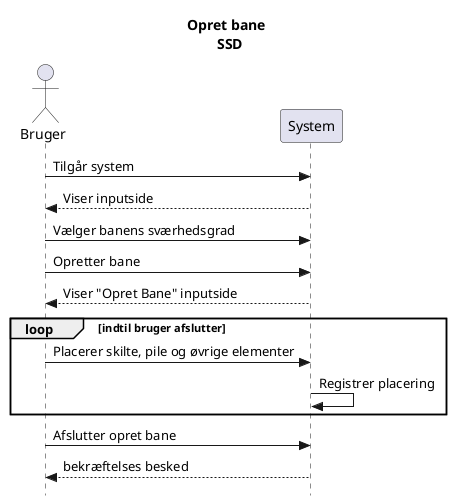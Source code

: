 @startuml Opretter Bane
title Opret bane \n SSD 
skinparam style strictuml
actor Bruger
participant System as sys

Bruger-> sys : Tilgår system
Bruger <-- sys : Viser inputside
Bruger -> sys : Vælger banens sværhedsgrad
Bruger -> sys : Opretter bane
Bruger <-- sys : Viser "Opret Bane" inputside
loop indtil bruger afslutter
Bruger -> sys : Placerer skilte, pile og øvrige elementer
sys->sys:Registrer placering
end
Bruger -> sys : Afslutter opret bane 
Bruger <-- sys : bekræftelses besked

@enduml